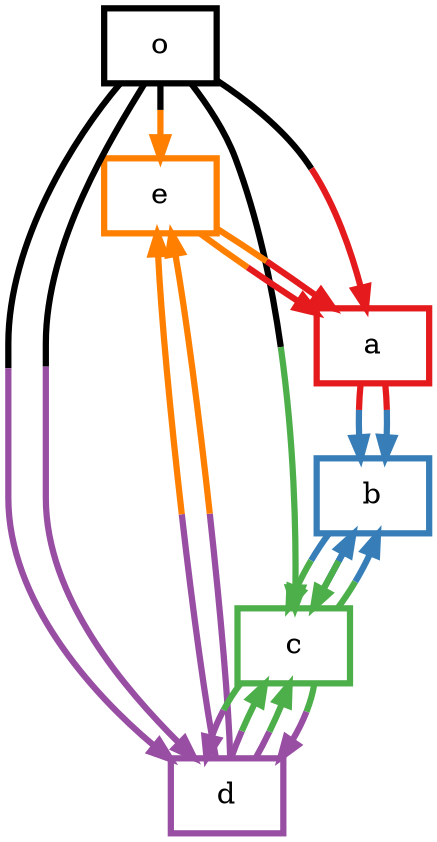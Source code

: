 digraph barS {
	{
		rank=same
	5 [shape=box,penwidth=3,colorscheme=set19,color=-2044647712,label="o"]
	}
	{
		rank=same
	}
	4 [shape=box,penwidth=3,colorscheme=set19,color=5,label="e"]
	3 [shape=box,penwidth=3,colorscheme=set19,color=4,label="d"]
	2 [shape=box,penwidth=3,colorscheme=set19,color=3,label="c"]
	1 [shape=box,penwidth=3,colorscheme=set19,color=2,label="b"]
	0 [shape=box,penwidth=3,colorscheme=set19,color=1,label="a"]
	5 -> 0 [penwidth=3,colorscheme=set19,color="-2044647712;0.5:1"]
	5 -> 3 [penwidth=3,colorscheme=set19,color="-2044647712;0.5:4"]
	5 -> 4 [penwidth=3,colorscheme=set19,color="-2044647712;0.5:5"]
	5 -> 2 [penwidth=3,colorscheme=set19,color="-2044647712;0.5:3"]
	5 -> 3 [penwidth=3,colorscheme=set19,color="-2044647712;0.5:4"]
	4 -> 0 [penwidth=3,colorscheme=set19,color="5;0.5:1"]
	4 -> 0 [penwidth=3,colorscheme=set19,color="5;0.5:1"]
	3 -> 4 [penwidth=3,colorscheme=set19,color="4;0.5:5"]
	3 -> 2 [penwidth=3,colorscheme=set19,color="4;0.5:3"]
	3 -> 2 [penwidth=3,colorscheme=set19,color="4;0.5:3"]
	3 -> 4 [penwidth=3,colorscheme=set19,color="4;0.5:5"]
	2 -> 1 [penwidth=3,colorscheme=set19,color="3;0.5:2"]
	2 -> 1 [penwidth=3,colorscheme=set19,color="3;0.5:2"]
	2 -> 3 [penwidth=3,colorscheme=set19,color="3;0.5:4"]
	2 -> 3 [penwidth=3,colorscheme=set19,color="3;0.5:4"]
	1 -> 2 [penwidth=3,colorscheme=set19,color="2;0.5:3"]
	1 -> 2 [penwidth=3,colorscheme=set19,color="2;0.5:3"]
	0 -> 1 [penwidth=3,colorscheme=set19,color="1;0.5:2"]
	0 -> 1 [penwidth=3,colorscheme=set19,color="1;0.5:2"]
}
